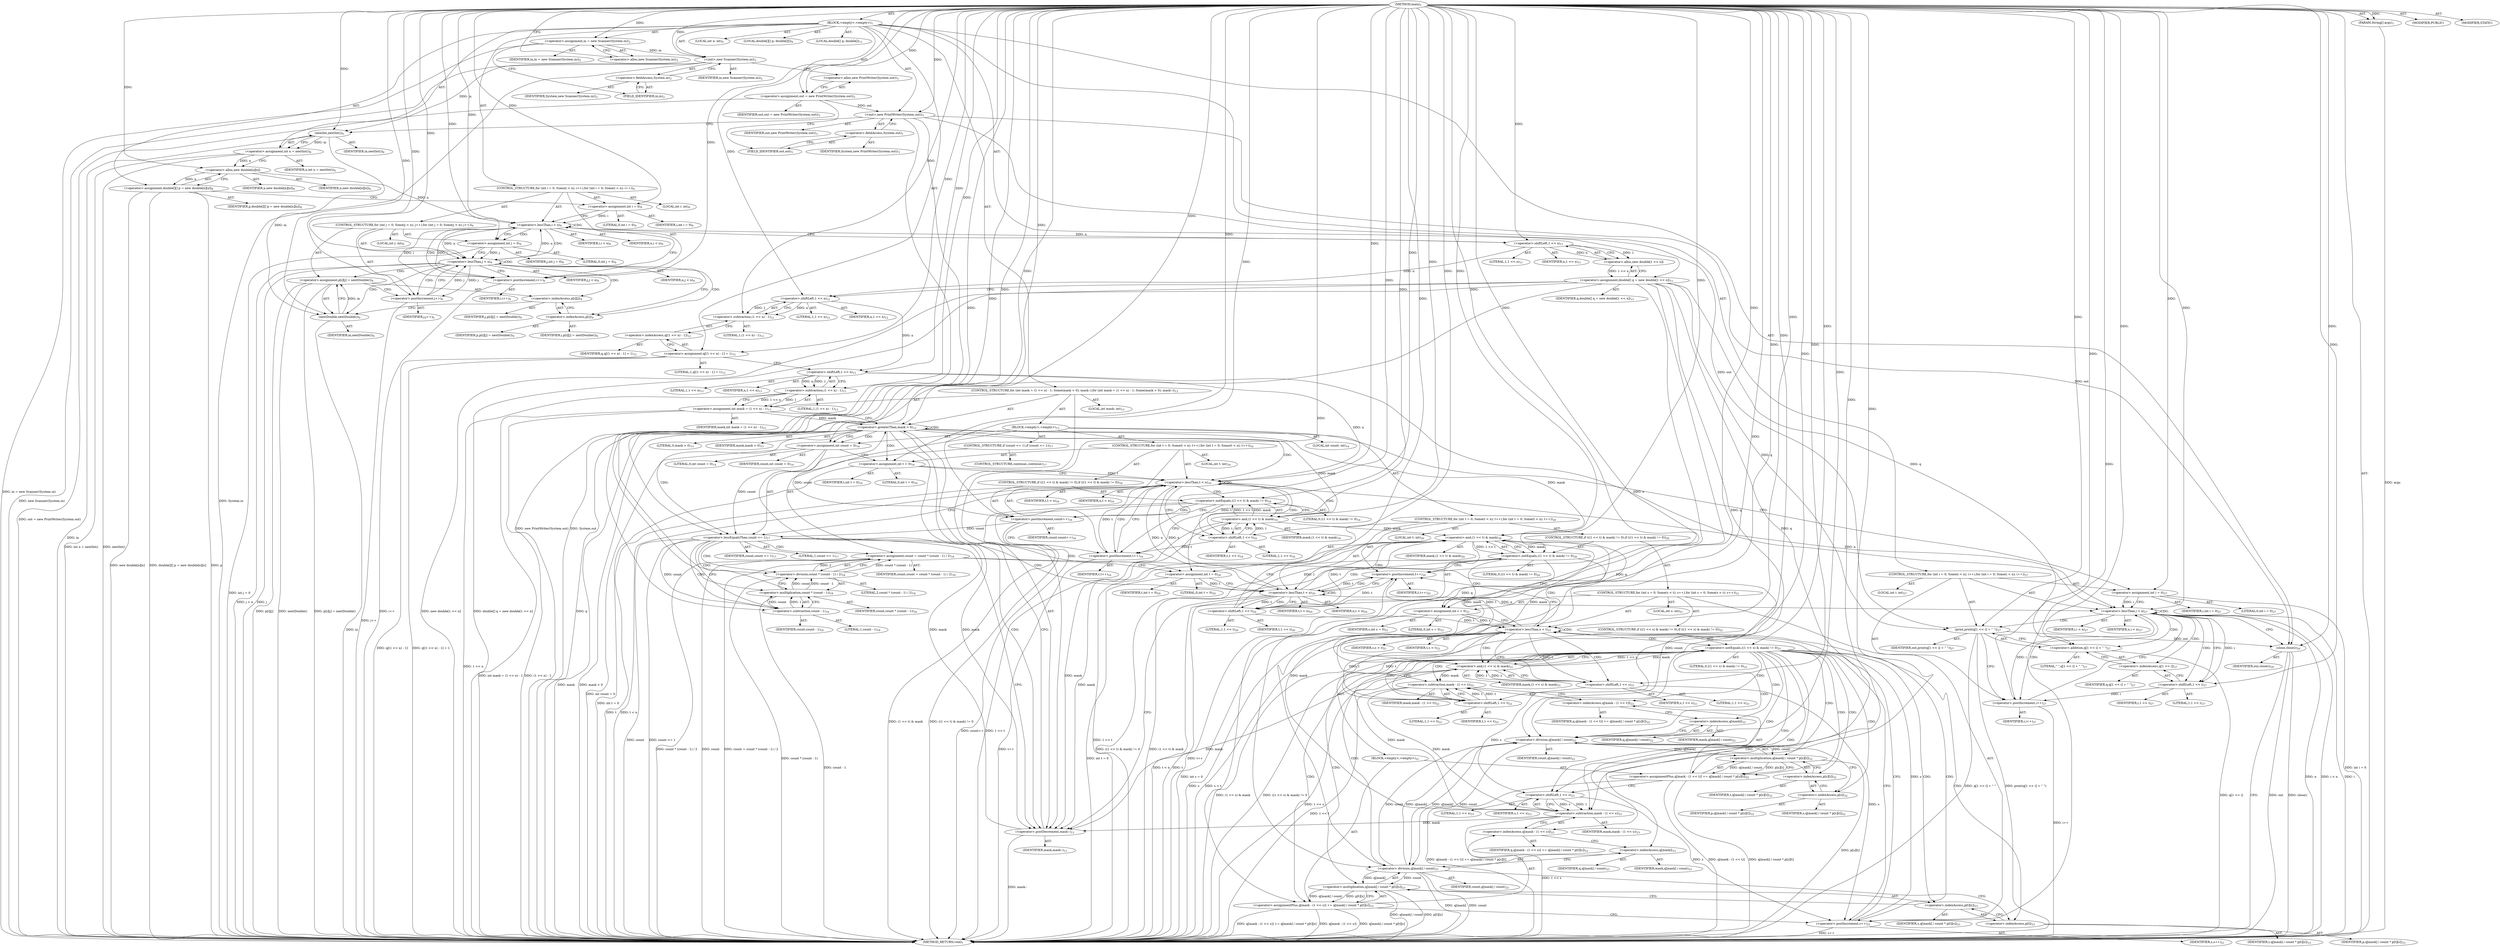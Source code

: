 digraph "main" {  
"17" [label = <(METHOD,main)<SUB>1</SUB>> ]
"18" [label = <(PARAM,String[] args)<SUB>1</SUB>> ]
"19" [label = <(BLOCK,&lt;empty&gt;,&lt;empty&gt;)<SUB>1</SUB>> ]
"20" [label = <(&lt;operator&gt;.assignment,in = new Scanner(System.in))<SUB>2</SUB>> ]
"21" [label = <(IDENTIFIER,in,in = new Scanner(System.in))<SUB>2</SUB>> ]
"22" [label = <(&lt;operator&gt;.alloc,new Scanner(System.in))<SUB>2</SUB>> ]
"23" [label = <(&lt;init&gt;,new Scanner(System.in))<SUB>2</SUB>> ]
"24" [label = <(IDENTIFIER,in,new Scanner(System.in))<SUB>2</SUB>> ]
"25" [label = <(&lt;operator&gt;.fieldAccess,System.in)<SUB>2</SUB>> ]
"26" [label = <(IDENTIFIER,System,new Scanner(System.in))<SUB>2</SUB>> ]
"27" [label = <(FIELD_IDENTIFIER,in,in)<SUB>2</SUB>> ]
"28" [label = <(&lt;operator&gt;.assignment,out = new PrintWriter(System.out))<SUB>3</SUB>> ]
"29" [label = <(IDENTIFIER,out,out = new PrintWriter(System.out))<SUB>3</SUB>> ]
"30" [label = <(&lt;operator&gt;.alloc,new PrintWriter(System.out))<SUB>3</SUB>> ]
"31" [label = <(&lt;init&gt;,new PrintWriter(System.out))<SUB>3</SUB>> ]
"32" [label = <(IDENTIFIER,out,new PrintWriter(System.out))<SUB>3</SUB>> ]
"33" [label = <(&lt;operator&gt;.fieldAccess,System.out)<SUB>3</SUB>> ]
"34" [label = <(IDENTIFIER,System,new PrintWriter(System.out))<SUB>3</SUB>> ]
"35" [label = <(FIELD_IDENTIFIER,out,out)<SUB>3</SUB>> ]
"36" [label = <(LOCAL,int n: int)<SUB>6</SUB>> ]
"37" [label = <(&lt;operator&gt;.assignment,int n = nextInt())<SUB>6</SUB>> ]
"38" [label = <(IDENTIFIER,n,int n = nextInt())<SUB>6</SUB>> ]
"39" [label = <(nextInt,nextInt())<SUB>6</SUB>> ]
"40" [label = <(IDENTIFIER,in,nextInt())<SUB>6</SUB>> ]
"41" [label = <(LOCAL,double[][] p: double[][])<SUB>8</SUB>> ]
"42" [label = <(&lt;operator&gt;.assignment,double[][] p = new double[n][n])<SUB>8</SUB>> ]
"43" [label = <(IDENTIFIER,p,double[][] p = new double[n][n])<SUB>8</SUB>> ]
"44" [label = <(&lt;operator&gt;.alloc,new double[n][n])> ]
"45" [label = <(IDENTIFIER,n,new double[n][n])<SUB>8</SUB>> ]
"46" [label = <(IDENTIFIER,n,new double[n][n])<SUB>8</SUB>> ]
"47" [label = <(CONTROL_STRUCTURE,for (int i = 0; Some(i &lt; n); i++),for (int i = 0; Some(i &lt; n); i++))<SUB>9</SUB>> ]
"48" [label = <(LOCAL,int i: int)<SUB>9</SUB>> ]
"49" [label = <(&lt;operator&gt;.assignment,int i = 0)<SUB>9</SUB>> ]
"50" [label = <(IDENTIFIER,i,int i = 0)<SUB>9</SUB>> ]
"51" [label = <(LITERAL,0,int i = 0)<SUB>9</SUB>> ]
"52" [label = <(&lt;operator&gt;.lessThan,i &lt; n)<SUB>9</SUB>> ]
"53" [label = <(IDENTIFIER,i,i &lt; n)<SUB>9</SUB>> ]
"54" [label = <(IDENTIFIER,n,i &lt; n)<SUB>9</SUB>> ]
"55" [label = <(&lt;operator&gt;.postIncrement,i++)<SUB>9</SUB>> ]
"56" [label = <(IDENTIFIER,i,i++)<SUB>9</SUB>> ]
"57" [label = <(CONTROL_STRUCTURE,for (int j = 0; Some(j &lt; n); j++),for (int j = 0; Some(j &lt; n); j++))<SUB>9</SUB>> ]
"58" [label = <(LOCAL,int j: int)<SUB>9</SUB>> ]
"59" [label = <(&lt;operator&gt;.assignment,int j = 0)<SUB>9</SUB>> ]
"60" [label = <(IDENTIFIER,j,int j = 0)<SUB>9</SUB>> ]
"61" [label = <(LITERAL,0,int j = 0)<SUB>9</SUB>> ]
"62" [label = <(&lt;operator&gt;.lessThan,j &lt; n)<SUB>9</SUB>> ]
"63" [label = <(IDENTIFIER,j,j &lt; n)<SUB>9</SUB>> ]
"64" [label = <(IDENTIFIER,n,j &lt; n)<SUB>9</SUB>> ]
"65" [label = <(&lt;operator&gt;.postIncrement,j++)<SUB>9</SUB>> ]
"66" [label = <(IDENTIFIER,j,j++)<SUB>9</SUB>> ]
"67" [label = <(&lt;operator&gt;.assignment,p[i][j] = nextDouble())<SUB>9</SUB>> ]
"68" [label = <(&lt;operator&gt;.indexAccess,p[i][j])<SUB>9</SUB>> ]
"69" [label = <(&lt;operator&gt;.indexAccess,p[i])<SUB>9</SUB>> ]
"70" [label = <(IDENTIFIER,p,p[i][j] = nextDouble())<SUB>9</SUB>> ]
"71" [label = <(IDENTIFIER,i,p[i][j] = nextDouble())<SUB>9</SUB>> ]
"72" [label = <(IDENTIFIER,j,p[i][j] = nextDouble())<SUB>9</SUB>> ]
"73" [label = <(nextDouble,nextDouble())<SUB>9</SUB>> ]
"74" [label = <(IDENTIFIER,in,nextDouble())<SUB>9</SUB>> ]
"75" [label = <(LOCAL,double[] q: double[])<SUB>11</SUB>> ]
"76" [label = <(&lt;operator&gt;.assignment,double[] q = new double[1 &lt;&lt; n])<SUB>11</SUB>> ]
"77" [label = <(IDENTIFIER,q,double[] q = new double[1 &lt;&lt; n])<SUB>11</SUB>> ]
"78" [label = <(&lt;operator&gt;.alloc,new double[1 &lt;&lt; n])> ]
"79" [label = <(&lt;operator&gt;.shiftLeft,1 &lt;&lt; n)<SUB>11</SUB>> ]
"80" [label = <(LITERAL,1,1 &lt;&lt; n)<SUB>11</SUB>> ]
"81" [label = <(IDENTIFIER,n,1 &lt;&lt; n)<SUB>11</SUB>> ]
"82" [label = <(&lt;operator&gt;.assignment,q[(1 &lt;&lt; n) - 1] = 1)<SUB>12</SUB>> ]
"83" [label = <(&lt;operator&gt;.indexAccess,q[(1 &lt;&lt; n) - 1])<SUB>12</SUB>> ]
"84" [label = <(IDENTIFIER,q,q[(1 &lt;&lt; n) - 1] = 1)<SUB>12</SUB>> ]
"85" [label = <(&lt;operator&gt;.subtraction,(1 &lt;&lt; n) - 1)<SUB>12</SUB>> ]
"86" [label = <(&lt;operator&gt;.shiftLeft,1 &lt;&lt; n)<SUB>12</SUB>> ]
"87" [label = <(LITERAL,1,1 &lt;&lt; n)<SUB>12</SUB>> ]
"88" [label = <(IDENTIFIER,n,1 &lt;&lt; n)<SUB>12</SUB>> ]
"89" [label = <(LITERAL,1,(1 &lt;&lt; n) - 1)<SUB>12</SUB>> ]
"90" [label = <(LITERAL,1,q[(1 &lt;&lt; n) - 1] = 1)<SUB>12</SUB>> ]
"91" [label = <(CONTROL_STRUCTURE,for (int mask = (1 &lt;&lt; n) - 1; Some(mask &gt; 0); mask--),for (int mask = (1 &lt;&lt; n) - 1; Some(mask &gt; 0); mask--))<SUB>13</SUB>> ]
"92" [label = <(LOCAL,int mask: int)<SUB>13</SUB>> ]
"93" [label = <(&lt;operator&gt;.assignment,int mask = (1 &lt;&lt; n) - 1)<SUB>13</SUB>> ]
"94" [label = <(IDENTIFIER,mask,int mask = (1 &lt;&lt; n) - 1)<SUB>13</SUB>> ]
"95" [label = <(&lt;operator&gt;.subtraction,(1 &lt;&lt; n) - 1)<SUB>13</SUB>> ]
"96" [label = <(&lt;operator&gt;.shiftLeft,1 &lt;&lt; n)<SUB>13</SUB>> ]
"97" [label = <(LITERAL,1,1 &lt;&lt; n)<SUB>13</SUB>> ]
"98" [label = <(IDENTIFIER,n,1 &lt;&lt; n)<SUB>13</SUB>> ]
"99" [label = <(LITERAL,1,(1 &lt;&lt; n) - 1)<SUB>13</SUB>> ]
"100" [label = <(&lt;operator&gt;.greaterThan,mask &gt; 0)<SUB>13</SUB>> ]
"101" [label = <(IDENTIFIER,mask,mask &gt; 0)<SUB>13</SUB>> ]
"102" [label = <(LITERAL,0,mask &gt; 0)<SUB>13</SUB>> ]
"103" [label = <(&lt;operator&gt;.postDecrement,mask--)<SUB>13</SUB>> ]
"104" [label = <(IDENTIFIER,mask,mask--)<SUB>13</SUB>> ]
"105" [label = <(BLOCK,&lt;empty&gt;,&lt;empty&gt;)<SUB>13</SUB>> ]
"106" [label = <(LOCAL,int count: int)<SUB>14</SUB>> ]
"107" [label = <(&lt;operator&gt;.assignment,int count = 0)<SUB>14</SUB>> ]
"108" [label = <(IDENTIFIER,count,int count = 0)<SUB>14</SUB>> ]
"109" [label = <(LITERAL,0,int count = 0)<SUB>14</SUB>> ]
"110" [label = <(CONTROL_STRUCTURE,for (int t = 0; Some(t &lt; n); t++),for (int t = 0; Some(t &lt; n); t++))<SUB>16</SUB>> ]
"111" [label = <(LOCAL,int t: int)<SUB>16</SUB>> ]
"112" [label = <(&lt;operator&gt;.assignment,int t = 0)<SUB>16</SUB>> ]
"113" [label = <(IDENTIFIER,t,int t = 0)<SUB>16</SUB>> ]
"114" [label = <(LITERAL,0,int t = 0)<SUB>16</SUB>> ]
"115" [label = <(&lt;operator&gt;.lessThan,t &lt; n)<SUB>16</SUB>> ]
"116" [label = <(IDENTIFIER,t,t &lt; n)<SUB>16</SUB>> ]
"117" [label = <(IDENTIFIER,n,t &lt; n)<SUB>16</SUB>> ]
"118" [label = <(&lt;operator&gt;.postIncrement,t++)<SUB>16</SUB>> ]
"119" [label = <(IDENTIFIER,t,t++)<SUB>16</SUB>> ]
"120" [label = <(CONTROL_STRUCTURE,if (((1 &lt;&lt; t) &amp; mask) != 0),if (((1 &lt;&lt; t) &amp; mask) != 0))<SUB>16</SUB>> ]
"121" [label = <(&lt;operator&gt;.notEquals,((1 &lt;&lt; t) &amp; mask) != 0)<SUB>16</SUB>> ]
"122" [label = <(&lt;operator&gt;.and,(1 &lt;&lt; t) &amp; mask)<SUB>16</SUB>> ]
"123" [label = <(&lt;operator&gt;.shiftLeft,1 &lt;&lt; t)<SUB>16</SUB>> ]
"124" [label = <(LITERAL,1,1 &lt;&lt; t)<SUB>16</SUB>> ]
"125" [label = <(IDENTIFIER,t,1 &lt;&lt; t)<SUB>16</SUB>> ]
"126" [label = <(IDENTIFIER,mask,(1 &lt;&lt; t) &amp; mask)<SUB>16</SUB>> ]
"127" [label = <(LITERAL,0,((1 &lt;&lt; t) &amp; mask) != 0)<SUB>16</SUB>> ]
"128" [label = <(&lt;operator&gt;.postIncrement,count++)<SUB>16</SUB>> ]
"129" [label = <(IDENTIFIER,count,count++)<SUB>16</SUB>> ]
"130" [label = <(CONTROL_STRUCTURE,if (count &lt;= 1),if (count &lt;= 1))<SUB>17</SUB>> ]
"131" [label = <(&lt;operator&gt;.lessEqualsThan,count &lt;= 1)<SUB>17</SUB>> ]
"132" [label = <(IDENTIFIER,count,count &lt;= 1)<SUB>17</SUB>> ]
"133" [label = <(LITERAL,1,count &lt;= 1)<SUB>17</SUB>> ]
"134" [label = <(CONTROL_STRUCTURE,continue;,continue;)<SUB>17</SUB>> ]
"135" [label = <(&lt;operator&gt;.assignment,count = count * (count - 1) / 2)<SUB>18</SUB>> ]
"136" [label = <(IDENTIFIER,count,count = count * (count - 1) / 2)<SUB>18</SUB>> ]
"137" [label = <(&lt;operator&gt;.division,count * (count - 1) / 2)<SUB>18</SUB>> ]
"138" [label = <(&lt;operator&gt;.multiplication,count * (count - 1))<SUB>18</SUB>> ]
"139" [label = <(IDENTIFIER,count,count * (count - 1))<SUB>18</SUB>> ]
"140" [label = <(&lt;operator&gt;.subtraction,count - 1)<SUB>18</SUB>> ]
"141" [label = <(IDENTIFIER,count,count - 1)<SUB>18</SUB>> ]
"142" [label = <(LITERAL,1,count - 1)<SUB>18</SUB>> ]
"143" [label = <(LITERAL,2,count * (count - 1) / 2)<SUB>18</SUB>> ]
"144" [label = <(CONTROL_STRUCTURE,for (int t = 0; Some(t &lt; n); t++),for (int t = 0; Some(t &lt; n); t++))<SUB>20</SUB>> ]
"145" [label = <(LOCAL,int t: int)<SUB>20</SUB>> ]
"146" [label = <(&lt;operator&gt;.assignment,int t = 0)<SUB>20</SUB>> ]
"147" [label = <(IDENTIFIER,t,int t = 0)<SUB>20</SUB>> ]
"148" [label = <(LITERAL,0,int t = 0)<SUB>20</SUB>> ]
"149" [label = <(&lt;operator&gt;.lessThan,t &lt; n)<SUB>20</SUB>> ]
"150" [label = <(IDENTIFIER,t,t &lt; n)<SUB>20</SUB>> ]
"151" [label = <(IDENTIFIER,n,t &lt; n)<SUB>20</SUB>> ]
"152" [label = <(&lt;operator&gt;.postIncrement,t++)<SUB>20</SUB>> ]
"153" [label = <(IDENTIFIER,t,t++)<SUB>20</SUB>> ]
"154" [label = <(CONTROL_STRUCTURE,if (((1 &lt;&lt; t) &amp; mask) != 0),if (((1 &lt;&lt; t) &amp; mask) != 0))<SUB>20</SUB>> ]
"155" [label = <(&lt;operator&gt;.notEquals,((1 &lt;&lt; t) &amp; mask) != 0)<SUB>20</SUB>> ]
"156" [label = <(&lt;operator&gt;.and,(1 &lt;&lt; t) &amp; mask)<SUB>20</SUB>> ]
"157" [label = <(&lt;operator&gt;.shiftLeft,1 &lt;&lt; t)<SUB>20</SUB>> ]
"158" [label = <(LITERAL,1,1 &lt;&lt; t)<SUB>20</SUB>> ]
"159" [label = <(IDENTIFIER,t,1 &lt;&lt; t)<SUB>20</SUB>> ]
"160" [label = <(IDENTIFIER,mask,(1 &lt;&lt; t) &amp; mask)<SUB>20</SUB>> ]
"161" [label = <(LITERAL,0,((1 &lt;&lt; t) &amp; mask) != 0)<SUB>20</SUB>> ]
"162" [label = <(CONTROL_STRUCTURE,for (int s = 0; Some(s &lt; t); s++),for (int s = 0; Some(s &lt; t); s++))<SUB>21</SUB>> ]
"163" [label = <(LOCAL,int s: int)<SUB>21</SUB>> ]
"164" [label = <(&lt;operator&gt;.assignment,int s = 0)<SUB>21</SUB>> ]
"165" [label = <(IDENTIFIER,s,int s = 0)<SUB>21</SUB>> ]
"166" [label = <(LITERAL,0,int s = 0)<SUB>21</SUB>> ]
"167" [label = <(&lt;operator&gt;.lessThan,s &lt; t)<SUB>21</SUB>> ]
"168" [label = <(IDENTIFIER,s,s &lt; t)<SUB>21</SUB>> ]
"169" [label = <(IDENTIFIER,t,s &lt; t)<SUB>21</SUB>> ]
"170" [label = <(&lt;operator&gt;.postIncrement,s++)<SUB>21</SUB>> ]
"171" [label = <(IDENTIFIER,s,s++)<SUB>21</SUB>> ]
"172" [label = <(CONTROL_STRUCTURE,if (((1 &lt;&lt; s) &amp; mask) != 0),if (((1 &lt;&lt; s) &amp; mask) != 0))<SUB>21</SUB>> ]
"173" [label = <(&lt;operator&gt;.notEquals,((1 &lt;&lt; s) &amp; mask) != 0)<SUB>21</SUB>> ]
"174" [label = <(&lt;operator&gt;.and,(1 &lt;&lt; s) &amp; mask)<SUB>21</SUB>> ]
"175" [label = <(&lt;operator&gt;.shiftLeft,1 &lt;&lt; s)<SUB>21</SUB>> ]
"176" [label = <(LITERAL,1,1 &lt;&lt; s)<SUB>21</SUB>> ]
"177" [label = <(IDENTIFIER,s,1 &lt;&lt; s)<SUB>21</SUB>> ]
"178" [label = <(IDENTIFIER,mask,(1 &lt;&lt; s) &amp; mask)<SUB>21</SUB>> ]
"179" [label = <(LITERAL,0,((1 &lt;&lt; s) &amp; mask) != 0)<SUB>21</SUB>> ]
"180" [label = <(BLOCK,&lt;empty&gt;,&lt;empty&gt;)<SUB>21</SUB>> ]
"181" [label = <(&lt;operator&gt;.assignmentPlus,q[mask - (1 &lt;&lt; t)] += q[mask] / count * p[s][t])<SUB>22</SUB>> ]
"182" [label = <(&lt;operator&gt;.indexAccess,q[mask - (1 &lt;&lt; t)])<SUB>22</SUB>> ]
"183" [label = <(IDENTIFIER,q,q[mask - (1 &lt;&lt; t)] += q[mask] / count * p[s][t])<SUB>22</SUB>> ]
"184" [label = <(&lt;operator&gt;.subtraction,mask - (1 &lt;&lt; t))<SUB>22</SUB>> ]
"185" [label = <(IDENTIFIER,mask,mask - (1 &lt;&lt; t))<SUB>22</SUB>> ]
"186" [label = <(&lt;operator&gt;.shiftLeft,1 &lt;&lt; t)<SUB>22</SUB>> ]
"187" [label = <(LITERAL,1,1 &lt;&lt; t)<SUB>22</SUB>> ]
"188" [label = <(IDENTIFIER,t,1 &lt;&lt; t)<SUB>22</SUB>> ]
"189" [label = <(&lt;operator&gt;.multiplication,q[mask] / count * p[s][t])<SUB>22</SUB>> ]
"190" [label = <(&lt;operator&gt;.division,q[mask] / count)<SUB>22</SUB>> ]
"191" [label = <(&lt;operator&gt;.indexAccess,q[mask])<SUB>22</SUB>> ]
"192" [label = <(IDENTIFIER,q,q[mask] / count)<SUB>22</SUB>> ]
"193" [label = <(IDENTIFIER,mask,q[mask] / count)<SUB>22</SUB>> ]
"194" [label = <(IDENTIFIER,count,q[mask] / count)<SUB>22</SUB>> ]
"195" [label = <(&lt;operator&gt;.indexAccess,p[s][t])<SUB>22</SUB>> ]
"196" [label = <(&lt;operator&gt;.indexAccess,p[s])<SUB>22</SUB>> ]
"197" [label = <(IDENTIFIER,p,q[mask] / count * p[s][t])<SUB>22</SUB>> ]
"198" [label = <(IDENTIFIER,s,q[mask] / count * p[s][t])<SUB>22</SUB>> ]
"199" [label = <(IDENTIFIER,t,q[mask] / count * p[s][t])<SUB>22</SUB>> ]
"200" [label = <(&lt;operator&gt;.assignmentPlus,q[mask - (1 &lt;&lt; s)] += q[mask] / count * p[t][s])<SUB>23</SUB>> ]
"201" [label = <(&lt;operator&gt;.indexAccess,q[mask - (1 &lt;&lt; s)])<SUB>23</SUB>> ]
"202" [label = <(IDENTIFIER,q,q[mask - (1 &lt;&lt; s)] += q[mask] / count * p[t][s])<SUB>23</SUB>> ]
"203" [label = <(&lt;operator&gt;.subtraction,mask - (1 &lt;&lt; s))<SUB>23</SUB>> ]
"204" [label = <(IDENTIFIER,mask,mask - (1 &lt;&lt; s))<SUB>23</SUB>> ]
"205" [label = <(&lt;operator&gt;.shiftLeft,1 &lt;&lt; s)<SUB>23</SUB>> ]
"206" [label = <(LITERAL,1,1 &lt;&lt; s)<SUB>23</SUB>> ]
"207" [label = <(IDENTIFIER,s,1 &lt;&lt; s)<SUB>23</SUB>> ]
"208" [label = <(&lt;operator&gt;.multiplication,q[mask] / count * p[t][s])<SUB>23</SUB>> ]
"209" [label = <(&lt;operator&gt;.division,q[mask] / count)<SUB>23</SUB>> ]
"210" [label = <(&lt;operator&gt;.indexAccess,q[mask])<SUB>23</SUB>> ]
"211" [label = <(IDENTIFIER,q,q[mask] / count)<SUB>23</SUB>> ]
"212" [label = <(IDENTIFIER,mask,q[mask] / count)<SUB>23</SUB>> ]
"213" [label = <(IDENTIFIER,count,q[mask] / count)<SUB>23</SUB>> ]
"214" [label = <(&lt;operator&gt;.indexAccess,p[t][s])<SUB>23</SUB>> ]
"215" [label = <(&lt;operator&gt;.indexAccess,p[t])<SUB>23</SUB>> ]
"216" [label = <(IDENTIFIER,p,q[mask] / count * p[t][s])<SUB>23</SUB>> ]
"217" [label = <(IDENTIFIER,t,q[mask] / count * p[t][s])<SUB>23</SUB>> ]
"218" [label = <(IDENTIFIER,s,q[mask] / count * p[t][s])<SUB>23</SUB>> ]
"219" [label = <(CONTROL_STRUCTURE,for (int i = 0; Some(i &lt; n); i++),for (int i = 0; Some(i &lt; n); i++))<SUB>27</SUB>> ]
"220" [label = <(LOCAL,int i: int)<SUB>27</SUB>> ]
"221" [label = <(&lt;operator&gt;.assignment,int i = 0)<SUB>27</SUB>> ]
"222" [label = <(IDENTIFIER,i,int i = 0)<SUB>27</SUB>> ]
"223" [label = <(LITERAL,0,int i = 0)<SUB>27</SUB>> ]
"224" [label = <(&lt;operator&gt;.lessThan,i &lt; n)<SUB>27</SUB>> ]
"225" [label = <(IDENTIFIER,i,i &lt; n)<SUB>27</SUB>> ]
"226" [label = <(IDENTIFIER,n,i &lt; n)<SUB>27</SUB>> ]
"227" [label = <(&lt;operator&gt;.postIncrement,i++)<SUB>27</SUB>> ]
"228" [label = <(IDENTIFIER,i,i++)<SUB>27</SUB>> ]
"229" [label = <(print,print(q[1 &lt;&lt; i] + &quot; &quot;))<SUB>27</SUB>> ]
"230" [label = <(IDENTIFIER,out,print(q[1 &lt;&lt; i] + &quot; &quot;))<SUB>27</SUB>> ]
"231" [label = <(&lt;operator&gt;.addition,q[1 &lt;&lt; i] + &quot; &quot;)<SUB>27</SUB>> ]
"232" [label = <(&lt;operator&gt;.indexAccess,q[1 &lt;&lt; i])<SUB>27</SUB>> ]
"233" [label = <(IDENTIFIER,q,q[1 &lt;&lt; i] + &quot; &quot;)<SUB>27</SUB>> ]
"234" [label = <(&lt;operator&gt;.shiftLeft,1 &lt;&lt; i)<SUB>27</SUB>> ]
"235" [label = <(LITERAL,1,1 &lt;&lt; i)<SUB>27</SUB>> ]
"236" [label = <(IDENTIFIER,i,1 &lt;&lt; i)<SUB>27</SUB>> ]
"237" [label = <(LITERAL,&quot; &quot;,q[1 &lt;&lt; i] + &quot; &quot;)<SUB>27</SUB>> ]
"238" [label = <(close,close())<SUB>29</SUB>> ]
"239" [label = <(IDENTIFIER,out,close())<SUB>29</SUB>> ]
"240" [label = <(MODIFIER,PUBLIC)> ]
"241" [label = <(MODIFIER,STATIC)> ]
"242" [label = <(METHOD_RETURN,void)<SUB>1</SUB>> ]
  "17" -> "18"  [ label = "AST: "] 
  "17" -> "19"  [ label = "AST: "] 
  "17" -> "240"  [ label = "AST: "] 
  "17" -> "241"  [ label = "AST: "] 
  "17" -> "242"  [ label = "AST: "] 
  "19" -> "20"  [ label = "AST: "] 
  "19" -> "23"  [ label = "AST: "] 
  "19" -> "28"  [ label = "AST: "] 
  "19" -> "31"  [ label = "AST: "] 
  "19" -> "36"  [ label = "AST: "] 
  "19" -> "37"  [ label = "AST: "] 
  "19" -> "41"  [ label = "AST: "] 
  "19" -> "42"  [ label = "AST: "] 
  "19" -> "47"  [ label = "AST: "] 
  "19" -> "75"  [ label = "AST: "] 
  "19" -> "76"  [ label = "AST: "] 
  "19" -> "82"  [ label = "AST: "] 
  "19" -> "91"  [ label = "AST: "] 
  "19" -> "219"  [ label = "AST: "] 
  "19" -> "238"  [ label = "AST: "] 
  "20" -> "21"  [ label = "AST: "] 
  "20" -> "22"  [ label = "AST: "] 
  "23" -> "24"  [ label = "AST: "] 
  "23" -> "25"  [ label = "AST: "] 
  "25" -> "26"  [ label = "AST: "] 
  "25" -> "27"  [ label = "AST: "] 
  "28" -> "29"  [ label = "AST: "] 
  "28" -> "30"  [ label = "AST: "] 
  "31" -> "32"  [ label = "AST: "] 
  "31" -> "33"  [ label = "AST: "] 
  "33" -> "34"  [ label = "AST: "] 
  "33" -> "35"  [ label = "AST: "] 
  "37" -> "38"  [ label = "AST: "] 
  "37" -> "39"  [ label = "AST: "] 
  "39" -> "40"  [ label = "AST: "] 
  "42" -> "43"  [ label = "AST: "] 
  "42" -> "44"  [ label = "AST: "] 
  "44" -> "45"  [ label = "AST: "] 
  "44" -> "46"  [ label = "AST: "] 
  "47" -> "48"  [ label = "AST: "] 
  "47" -> "49"  [ label = "AST: "] 
  "47" -> "52"  [ label = "AST: "] 
  "47" -> "55"  [ label = "AST: "] 
  "47" -> "57"  [ label = "AST: "] 
  "49" -> "50"  [ label = "AST: "] 
  "49" -> "51"  [ label = "AST: "] 
  "52" -> "53"  [ label = "AST: "] 
  "52" -> "54"  [ label = "AST: "] 
  "55" -> "56"  [ label = "AST: "] 
  "57" -> "58"  [ label = "AST: "] 
  "57" -> "59"  [ label = "AST: "] 
  "57" -> "62"  [ label = "AST: "] 
  "57" -> "65"  [ label = "AST: "] 
  "57" -> "67"  [ label = "AST: "] 
  "59" -> "60"  [ label = "AST: "] 
  "59" -> "61"  [ label = "AST: "] 
  "62" -> "63"  [ label = "AST: "] 
  "62" -> "64"  [ label = "AST: "] 
  "65" -> "66"  [ label = "AST: "] 
  "67" -> "68"  [ label = "AST: "] 
  "67" -> "73"  [ label = "AST: "] 
  "68" -> "69"  [ label = "AST: "] 
  "68" -> "72"  [ label = "AST: "] 
  "69" -> "70"  [ label = "AST: "] 
  "69" -> "71"  [ label = "AST: "] 
  "73" -> "74"  [ label = "AST: "] 
  "76" -> "77"  [ label = "AST: "] 
  "76" -> "78"  [ label = "AST: "] 
  "78" -> "79"  [ label = "AST: "] 
  "79" -> "80"  [ label = "AST: "] 
  "79" -> "81"  [ label = "AST: "] 
  "82" -> "83"  [ label = "AST: "] 
  "82" -> "90"  [ label = "AST: "] 
  "83" -> "84"  [ label = "AST: "] 
  "83" -> "85"  [ label = "AST: "] 
  "85" -> "86"  [ label = "AST: "] 
  "85" -> "89"  [ label = "AST: "] 
  "86" -> "87"  [ label = "AST: "] 
  "86" -> "88"  [ label = "AST: "] 
  "91" -> "92"  [ label = "AST: "] 
  "91" -> "93"  [ label = "AST: "] 
  "91" -> "100"  [ label = "AST: "] 
  "91" -> "103"  [ label = "AST: "] 
  "91" -> "105"  [ label = "AST: "] 
  "93" -> "94"  [ label = "AST: "] 
  "93" -> "95"  [ label = "AST: "] 
  "95" -> "96"  [ label = "AST: "] 
  "95" -> "99"  [ label = "AST: "] 
  "96" -> "97"  [ label = "AST: "] 
  "96" -> "98"  [ label = "AST: "] 
  "100" -> "101"  [ label = "AST: "] 
  "100" -> "102"  [ label = "AST: "] 
  "103" -> "104"  [ label = "AST: "] 
  "105" -> "106"  [ label = "AST: "] 
  "105" -> "107"  [ label = "AST: "] 
  "105" -> "110"  [ label = "AST: "] 
  "105" -> "130"  [ label = "AST: "] 
  "105" -> "135"  [ label = "AST: "] 
  "105" -> "144"  [ label = "AST: "] 
  "107" -> "108"  [ label = "AST: "] 
  "107" -> "109"  [ label = "AST: "] 
  "110" -> "111"  [ label = "AST: "] 
  "110" -> "112"  [ label = "AST: "] 
  "110" -> "115"  [ label = "AST: "] 
  "110" -> "118"  [ label = "AST: "] 
  "110" -> "120"  [ label = "AST: "] 
  "112" -> "113"  [ label = "AST: "] 
  "112" -> "114"  [ label = "AST: "] 
  "115" -> "116"  [ label = "AST: "] 
  "115" -> "117"  [ label = "AST: "] 
  "118" -> "119"  [ label = "AST: "] 
  "120" -> "121"  [ label = "AST: "] 
  "120" -> "128"  [ label = "AST: "] 
  "121" -> "122"  [ label = "AST: "] 
  "121" -> "127"  [ label = "AST: "] 
  "122" -> "123"  [ label = "AST: "] 
  "122" -> "126"  [ label = "AST: "] 
  "123" -> "124"  [ label = "AST: "] 
  "123" -> "125"  [ label = "AST: "] 
  "128" -> "129"  [ label = "AST: "] 
  "130" -> "131"  [ label = "AST: "] 
  "130" -> "134"  [ label = "AST: "] 
  "131" -> "132"  [ label = "AST: "] 
  "131" -> "133"  [ label = "AST: "] 
  "135" -> "136"  [ label = "AST: "] 
  "135" -> "137"  [ label = "AST: "] 
  "137" -> "138"  [ label = "AST: "] 
  "137" -> "143"  [ label = "AST: "] 
  "138" -> "139"  [ label = "AST: "] 
  "138" -> "140"  [ label = "AST: "] 
  "140" -> "141"  [ label = "AST: "] 
  "140" -> "142"  [ label = "AST: "] 
  "144" -> "145"  [ label = "AST: "] 
  "144" -> "146"  [ label = "AST: "] 
  "144" -> "149"  [ label = "AST: "] 
  "144" -> "152"  [ label = "AST: "] 
  "144" -> "154"  [ label = "AST: "] 
  "146" -> "147"  [ label = "AST: "] 
  "146" -> "148"  [ label = "AST: "] 
  "149" -> "150"  [ label = "AST: "] 
  "149" -> "151"  [ label = "AST: "] 
  "152" -> "153"  [ label = "AST: "] 
  "154" -> "155"  [ label = "AST: "] 
  "154" -> "162"  [ label = "AST: "] 
  "155" -> "156"  [ label = "AST: "] 
  "155" -> "161"  [ label = "AST: "] 
  "156" -> "157"  [ label = "AST: "] 
  "156" -> "160"  [ label = "AST: "] 
  "157" -> "158"  [ label = "AST: "] 
  "157" -> "159"  [ label = "AST: "] 
  "162" -> "163"  [ label = "AST: "] 
  "162" -> "164"  [ label = "AST: "] 
  "162" -> "167"  [ label = "AST: "] 
  "162" -> "170"  [ label = "AST: "] 
  "162" -> "172"  [ label = "AST: "] 
  "164" -> "165"  [ label = "AST: "] 
  "164" -> "166"  [ label = "AST: "] 
  "167" -> "168"  [ label = "AST: "] 
  "167" -> "169"  [ label = "AST: "] 
  "170" -> "171"  [ label = "AST: "] 
  "172" -> "173"  [ label = "AST: "] 
  "172" -> "180"  [ label = "AST: "] 
  "173" -> "174"  [ label = "AST: "] 
  "173" -> "179"  [ label = "AST: "] 
  "174" -> "175"  [ label = "AST: "] 
  "174" -> "178"  [ label = "AST: "] 
  "175" -> "176"  [ label = "AST: "] 
  "175" -> "177"  [ label = "AST: "] 
  "180" -> "181"  [ label = "AST: "] 
  "180" -> "200"  [ label = "AST: "] 
  "181" -> "182"  [ label = "AST: "] 
  "181" -> "189"  [ label = "AST: "] 
  "182" -> "183"  [ label = "AST: "] 
  "182" -> "184"  [ label = "AST: "] 
  "184" -> "185"  [ label = "AST: "] 
  "184" -> "186"  [ label = "AST: "] 
  "186" -> "187"  [ label = "AST: "] 
  "186" -> "188"  [ label = "AST: "] 
  "189" -> "190"  [ label = "AST: "] 
  "189" -> "195"  [ label = "AST: "] 
  "190" -> "191"  [ label = "AST: "] 
  "190" -> "194"  [ label = "AST: "] 
  "191" -> "192"  [ label = "AST: "] 
  "191" -> "193"  [ label = "AST: "] 
  "195" -> "196"  [ label = "AST: "] 
  "195" -> "199"  [ label = "AST: "] 
  "196" -> "197"  [ label = "AST: "] 
  "196" -> "198"  [ label = "AST: "] 
  "200" -> "201"  [ label = "AST: "] 
  "200" -> "208"  [ label = "AST: "] 
  "201" -> "202"  [ label = "AST: "] 
  "201" -> "203"  [ label = "AST: "] 
  "203" -> "204"  [ label = "AST: "] 
  "203" -> "205"  [ label = "AST: "] 
  "205" -> "206"  [ label = "AST: "] 
  "205" -> "207"  [ label = "AST: "] 
  "208" -> "209"  [ label = "AST: "] 
  "208" -> "214"  [ label = "AST: "] 
  "209" -> "210"  [ label = "AST: "] 
  "209" -> "213"  [ label = "AST: "] 
  "210" -> "211"  [ label = "AST: "] 
  "210" -> "212"  [ label = "AST: "] 
  "214" -> "215"  [ label = "AST: "] 
  "214" -> "218"  [ label = "AST: "] 
  "215" -> "216"  [ label = "AST: "] 
  "215" -> "217"  [ label = "AST: "] 
  "219" -> "220"  [ label = "AST: "] 
  "219" -> "221"  [ label = "AST: "] 
  "219" -> "224"  [ label = "AST: "] 
  "219" -> "227"  [ label = "AST: "] 
  "219" -> "229"  [ label = "AST: "] 
  "221" -> "222"  [ label = "AST: "] 
  "221" -> "223"  [ label = "AST: "] 
  "224" -> "225"  [ label = "AST: "] 
  "224" -> "226"  [ label = "AST: "] 
  "227" -> "228"  [ label = "AST: "] 
  "229" -> "230"  [ label = "AST: "] 
  "229" -> "231"  [ label = "AST: "] 
  "231" -> "232"  [ label = "AST: "] 
  "231" -> "237"  [ label = "AST: "] 
  "232" -> "233"  [ label = "AST: "] 
  "232" -> "234"  [ label = "AST: "] 
  "234" -> "235"  [ label = "AST: "] 
  "234" -> "236"  [ label = "AST: "] 
  "238" -> "239"  [ label = "AST: "] 
  "20" -> "27"  [ label = "CFG: "] 
  "23" -> "30"  [ label = "CFG: "] 
  "28" -> "35"  [ label = "CFG: "] 
  "31" -> "39"  [ label = "CFG: "] 
  "37" -> "44"  [ label = "CFG: "] 
  "42" -> "49"  [ label = "CFG: "] 
  "76" -> "86"  [ label = "CFG: "] 
  "82" -> "96"  [ label = "CFG: "] 
  "238" -> "242"  [ label = "CFG: "] 
  "22" -> "20"  [ label = "CFG: "] 
  "25" -> "23"  [ label = "CFG: "] 
  "30" -> "28"  [ label = "CFG: "] 
  "33" -> "31"  [ label = "CFG: "] 
  "39" -> "37"  [ label = "CFG: "] 
  "44" -> "42"  [ label = "CFG: "] 
  "49" -> "52"  [ label = "CFG: "] 
  "52" -> "59"  [ label = "CFG: "] 
  "52" -> "79"  [ label = "CFG: "] 
  "55" -> "52"  [ label = "CFG: "] 
  "78" -> "76"  [ label = "CFG: "] 
  "83" -> "82"  [ label = "CFG: "] 
  "93" -> "100"  [ label = "CFG: "] 
  "100" -> "107"  [ label = "CFG: "] 
  "100" -> "221"  [ label = "CFG: "] 
  "103" -> "100"  [ label = "CFG: "] 
  "221" -> "224"  [ label = "CFG: "] 
  "224" -> "234"  [ label = "CFG: "] 
  "224" -> "238"  [ label = "CFG: "] 
  "227" -> "224"  [ label = "CFG: "] 
  "229" -> "227"  [ label = "CFG: "] 
  "27" -> "25"  [ label = "CFG: "] 
  "35" -> "33"  [ label = "CFG: "] 
  "59" -> "62"  [ label = "CFG: "] 
  "62" -> "69"  [ label = "CFG: "] 
  "62" -> "55"  [ label = "CFG: "] 
  "65" -> "62"  [ label = "CFG: "] 
  "67" -> "65"  [ label = "CFG: "] 
  "79" -> "78"  [ label = "CFG: "] 
  "85" -> "83"  [ label = "CFG: "] 
  "95" -> "93"  [ label = "CFG: "] 
  "107" -> "112"  [ label = "CFG: "] 
  "135" -> "146"  [ label = "CFG: "] 
  "231" -> "229"  [ label = "CFG: "] 
  "68" -> "73"  [ label = "CFG: "] 
  "73" -> "67"  [ label = "CFG: "] 
  "86" -> "85"  [ label = "CFG: "] 
  "96" -> "95"  [ label = "CFG: "] 
  "112" -> "115"  [ label = "CFG: "] 
  "115" -> "123"  [ label = "CFG: "] 
  "115" -> "131"  [ label = "CFG: "] 
  "118" -> "115"  [ label = "CFG: "] 
  "131" -> "103"  [ label = "CFG: "] 
  "131" -> "140"  [ label = "CFG: "] 
  "137" -> "135"  [ label = "CFG: "] 
  "146" -> "149"  [ label = "CFG: "] 
  "149" -> "157"  [ label = "CFG: "] 
  "149" -> "103"  [ label = "CFG: "] 
  "152" -> "149"  [ label = "CFG: "] 
  "232" -> "231"  [ label = "CFG: "] 
  "69" -> "68"  [ label = "CFG: "] 
  "121" -> "128"  [ label = "CFG: "] 
  "121" -> "118"  [ label = "CFG: "] 
  "128" -> "118"  [ label = "CFG: "] 
  "138" -> "137"  [ label = "CFG: "] 
  "155" -> "164"  [ label = "CFG: "] 
  "155" -> "152"  [ label = "CFG: "] 
  "234" -> "232"  [ label = "CFG: "] 
  "122" -> "121"  [ label = "CFG: "] 
  "140" -> "138"  [ label = "CFG: "] 
  "156" -> "155"  [ label = "CFG: "] 
  "164" -> "167"  [ label = "CFG: "] 
  "167" -> "175"  [ label = "CFG: "] 
  "167" -> "152"  [ label = "CFG: "] 
  "170" -> "167"  [ label = "CFG: "] 
  "123" -> "122"  [ label = "CFG: "] 
  "157" -> "156"  [ label = "CFG: "] 
  "173" -> "186"  [ label = "CFG: "] 
  "173" -> "170"  [ label = "CFG: "] 
  "174" -> "173"  [ label = "CFG: "] 
  "181" -> "205"  [ label = "CFG: "] 
  "200" -> "170"  [ label = "CFG: "] 
  "175" -> "174"  [ label = "CFG: "] 
  "182" -> "191"  [ label = "CFG: "] 
  "189" -> "181"  [ label = "CFG: "] 
  "201" -> "210"  [ label = "CFG: "] 
  "208" -> "200"  [ label = "CFG: "] 
  "184" -> "182"  [ label = "CFG: "] 
  "190" -> "196"  [ label = "CFG: "] 
  "195" -> "189"  [ label = "CFG: "] 
  "203" -> "201"  [ label = "CFG: "] 
  "209" -> "215"  [ label = "CFG: "] 
  "214" -> "208"  [ label = "CFG: "] 
  "186" -> "184"  [ label = "CFG: "] 
  "191" -> "190"  [ label = "CFG: "] 
  "196" -> "195"  [ label = "CFG: "] 
  "205" -> "203"  [ label = "CFG: "] 
  "210" -> "209"  [ label = "CFG: "] 
  "215" -> "214"  [ label = "CFG: "] 
  "17" -> "22"  [ label = "CFG: "] 
  "18" -> "242"  [ label = "DDG: args"] 
  "20" -> "242"  [ label = "DDG: in = new Scanner(System.in)"] 
  "23" -> "242"  [ label = "DDG: System.in"] 
  "23" -> "242"  [ label = "DDG: new Scanner(System.in)"] 
  "28" -> "242"  [ label = "DDG: out = new PrintWriter(System.out)"] 
  "31" -> "242"  [ label = "DDG: System.out"] 
  "31" -> "242"  [ label = "DDG: new PrintWriter(System.out)"] 
  "39" -> "242"  [ label = "DDG: in"] 
  "37" -> "242"  [ label = "DDG: nextInt()"] 
  "37" -> "242"  [ label = "DDG: int n = nextInt()"] 
  "42" -> "242"  [ label = "DDG: p"] 
  "42" -> "242"  [ label = "DDG: new double[n][n]"] 
  "42" -> "242"  [ label = "DDG: double[][] p = new double[n][n]"] 
  "76" -> "242"  [ label = "DDG: q"] 
  "76" -> "242"  [ label = "DDG: new double[1 &lt;&lt; n]"] 
  "76" -> "242"  [ label = "DDG: double[] q = new double[1 &lt;&lt; n]"] 
  "82" -> "242"  [ label = "DDG: q[(1 &lt;&lt; n) - 1]"] 
  "82" -> "242"  [ label = "DDG: q[(1 &lt;&lt; n) - 1] = 1"] 
  "95" -> "242"  [ label = "DDG: 1 &lt;&lt; n"] 
  "93" -> "242"  [ label = "DDG: (1 &lt;&lt; n) - 1"] 
  "93" -> "242"  [ label = "DDG: int mask = (1 &lt;&lt; n) - 1"] 
  "100" -> "242"  [ label = "DDG: mask"] 
  "100" -> "242"  [ label = "DDG: mask &gt; 0"] 
  "221" -> "242"  [ label = "DDG: int i = 0"] 
  "224" -> "242"  [ label = "DDG: i"] 
  "224" -> "242"  [ label = "DDG: n"] 
  "224" -> "242"  [ label = "DDG: i &lt; n"] 
  "238" -> "242"  [ label = "DDG: out"] 
  "238" -> "242"  [ label = "DDG: close()"] 
  "231" -> "242"  [ label = "DDG: q[1 &lt;&lt; i]"] 
  "229" -> "242"  [ label = "DDG: q[1 &lt;&lt; i] + &quot; &quot;"] 
  "229" -> "242"  [ label = "DDG: print(q[1 &lt;&lt; i] + &quot; &quot;)"] 
  "227" -> "242"  [ label = "DDG: i++"] 
  "107" -> "242"  [ label = "DDG: int count = 0"] 
  "112" -> "242"  [ label = "DDG: int t = 0"] 
  "115" -> "242"  [ label = "DDG: t"] 
  "115" -> "242"  [ label = "DDG: t &lt; n"] 
  "131" -> "242"  [ label = "DDG: count"] 
  "131" -> "242"  [ label = "DDG: count &lt;= 1"] 
  "135" -> "242"  [ label = "DDG: count"] 
  "138" -> "242"  [ label = "DDG: count - 1"] 
  "137" -> "242"  [ label = "DDG: count * (count - 1)"] 
  "135" -> "242"  [ label = "DDG: count * (count - 1) / 2"] 
  "135" -> "242"  [ label = "DDG: count = count * (count - 1) / 2"] 
  "146" -> "242"  [ label = "DDG: int t = 0"] 
  "149" -> "242"  [ label = "DDG: t"] 
  "149" -> "242"  [ label = "DDG: t &lt; n"] 
  "156" -> "242"  [ label = "DDG: 1 &lt;&lt; t"] 
  "155" -> "242"  [ label = "DDG: (1 &lt;&lt; t) &amp; mask"] 
  "155" -> "242"  [ label = "DDG: ((1 &lt;&lt; t) &amp; mask) != 0"] 
  "164" -> "242"  [ label = "DDG: int s = 0"] 
  "167" -> "242"  [ label = "DDG: s"] 
  "167" -> "242"  [ label = "DDG: s &lt; t"] 
  "152" -> "242"  [ label = "DDG: t++"] 
  "174" -> "242"  [ label = "DDG: 1 &lt;&lt; s"] 
  "173" -> "242"  [ label = "DDG: (1 &lt;&lt; s) &amp; mask"] 
  "173" -> "242"  [ label = "DDG: ((1 &lt;&lt; s) &amp; mask) != 0"] 
  "184" -> "242"  [ label = "DDG: 1 &lt;&lt; t"] 
  "181" -> "242"  [ label = "DDG: q[mask - (1 &lt;&lt; t)]"] 
  "189" -> "242"  [ label = "DDG: p[s][t]"] 
  "181" -> "242"  [ label = "DDG: q[mask] / count * p[s][t]"] 
  "181" -> "242"  [ label = "DDG: q[mask - (1 &lt;&lt; t)] += q[mask] / count * p[s][t]"] 
  "203" -> "242"  [ label = "DDG: 1 &lt;&lt; s"] 
  "200" -> "242"  [ label = "DDG: q[mask - (1 &lt;&lt; s)]"] 
  "209" -> "242"  [ label = "DDG: q[mask]"] 
  "209" -> "242"  [ label = "DDG: count"] 
  "208" -> "242"  [ label = "DDG: q[mask] / count"] 
  "208" -> "242"  [ label = "DDG: p[t][s]"] 
  "200" -> "242"  [ label = "DDG: q[mask] / count * p[t][s]"] 
  "200" -> "242"  [ label = "DDG: q[mask - (1 &lt;&lt; s)] += q[mask] / count * p[t][s]"] 
  "170" -> "242"  [ label = "DDG: s++"] 
  "103" -> "242"  [ label = "DDG: mask--"] 
  "122" -> "242"  [ label = "DDG: 1 &lt;&lt; t"] 
  "121" -> "242"  [ label = "DDG: (1 &lt;&lt; t) &amp; mask"] 
  "121" -> "242"  [ label = "DDG: ((1 &lt;&lt; t) &amp; mask) != 0"] 
  "128" -> "242"  [ label = "DDG: count++"] 
  "118" -> "242"  [ label = "DDG: t++"] 
  "59" -> "242"  [ label = "DDG: int j = 0"] 
  "62" -> "242"  [ label = "DDG: j"] 
  "62" -> "242"  [ label = "DDG: j &lt; n"] 
  "55" -> "242"  [ label = "DDG: i++"] 
  "67" -> "242"  [ label = "DDG: p[i][j]"] 
  "73" -> "242"  [ label = "DDG: in"] 
  "67" -> "242"  [ label = "DDG: nextDouble()"] 
  "67" -> "242"  [ label = "DDG: p[i][j] = nextDouble()"] 
  "65" -> "242"  [ label = "DDG: j++"] 
  "17" -> "18"  [ label = "DDG: "] 
  "17" -> "20"  [ label = "DDG: "] 
  "17" -> "28"  [ label = "DDG: "] 
  "39" -> "37"  [ label = "DDG: in"] 
  "44" -> "42"  [ label = "DDG: n"] 
  "78" -> "76"  [ label = "DDG: 1 &lt;&lt; n"] 
  "17" -> "82"  [ label = "DDG: "] 
  "20" -> "23"  [ label = "DDG: in"] 
  "17" -> "23"  [ label = "DDG: "] 
  "28" -> "31"  [ label = "DDG: out"] 
  "17" -> "31"  [ label = "DDG: "] 
  "17" -> "49"  [ label = "DDG: "] 
  "95" -> "93"  [ label = "DDG: 1 &lt;&lt; n"] 
  "95" -> "93"  [ label = "DDG: 1"] 
  "17" -> "221"  [ label = "DDG: "] 
  "31" -> "238"  [ label = "DDG: out"] 
  "229" -> "238"  [ label = "DDG: out"] 
  "17" -> "238"  [ label = "DDG: "] 
  "23" -> "39"  [ label = "DDG: in"] 
  "17" -> "39"  [ label = "DDG: "] 
  "37" -> "44"  [ label = "DDG: n"] 
  "17" -> "44"  [ label = "DDG: "] 
  "49" -> "52"  [ label = "DDG: i"] 
  "55" -> "52"  [ label = "DDG: i"] 
  "17" -> "52"  [ label = "DDG: "] 
  "44" -> "52"  [ label = "DDG: n"] 
  "62" -> "52"  [ label = "DDG: n"] 
  "52" -> "55"  [ label = "DDG: i"] 
  "17" -> "55"  [ label = "DDG: "] 
  "17" -> "59"  [ label = "DDG: "] 
  "73" -> "67"  [ label = "DDG: in"] 
  "79" -> "78"  [ label = "DDG: 1"] 
  "79" -> "78"  [ label = "DDG: n"] 
  "93" -> "100"  [ label = "DDG: mask"] 
  "103" -> "100"  [ label = "DDG: mask"] 
  "17" -> "100"  [ label = "DDG: "] 
  "100" -> "103"  [ label = "DDG: mask"] 
  "156" -> "103"  [ label = "DDG: mask"] 
  "174" -> "103"  [ label = "DDG: mask"] 
  "203" -> "103"  [ label = "DDG: mask"] 
  "122" -> "103"  [ label = "DDG: mask"] 
  "17" -> "103"  [ label = "DDG: "] 
  "17" -> "107"  [ label = "DDG: "] 
  "137" -> "135"  [ label = "DDG: count * (count - 1)"] 
  "137" -> "135"  [ label = "DDG: 2"] 
  "221" -> "224"  [ label = "DDG: i"] 
  "227" -> "224"  [ label = "DDG: i"] 
  "17" -> "224"  [ label = "DDG: "] 
  "96" -> "224"  [ label = "DDG: n"] 
  "115" -> "224"  [ label = "DDG: n"] 
  "149" -> "224"  [ label = "DDG: n"] 
  "234" -> "227"  [ label = "DDG: i"] 
  "17" -> "227"  [ label = "DDG: "] 
  "31" -> "229"  [ label = "DDG: out"] 
  "17" -> "229"  [ label = "DDG: "] 
  "76" -> "229"  [ label = "DDG: q"] 
  "59" -> "62"  [ label = "DDG: j"] 
  "65" -> "62"  [ label = "DDG: j"] 
  "17" -> "62"  [ label = "DDG: "] 
  "52" -> "62"  [ label = "DDG: n"] 
  "62" -> "65"  [ label = "DDG: j"] 
  "17" -> "65"  [ label = "DDG: "] 
  "17" -> "79"  [ label = "DDG: "] 
  "52" -> "79"  [ label = "DDG: n"] 
  "86" -> "85"  [ label = "DDG: 1"] 
  "86" -> "85"  [ label = "DDG: n"] 
  "17" -> "85"  [ label = "DDG: "] 
  "96" -> "95"  [ label = "DDG: 1"] 
  "96" -> "95"  [ label = "DDG: n"] 
  "17" -> "95"  [ label = "DDG: "] 
  "17" -> "112"  [ label = "DDG: "] 
  "17" -> "146"  [ label = "DDG: "] 
  "76" -> "231"  [ label = "DDG: q"] 
  "17" -> "231"  [ label = "DDG: "] 
  "39" -> "73"  [ label = "DDG: in"] 
  "17" -> "73"  [ label = "DDG: "] 
  "17" -> "86"  [ label = "DDG: "] 
  "79" -> "86"  [ label = "DDG: n"] 
  "17" -> "96"  [ label = "DDG: "] 
  "86" -> "96"  [ label = "DDG: n"] 
  "112" -> "115"  [ label = "DDG: t"] 
  "118" -> "115"  [ label = "DDG: t"] 
  "17" -> "115"  [ label = "DDG: "] 
  "96" -> "115"  [ label = "DDG: n"] 
  "149" -> "115"  [ label = "DDG: n"] 
  "123" -> "118"  [ label = "DDG: t"] 
  "17" -> "118"  [ label = "DDG: "] 
  "107" -> "131"  [ label = "DDG: count"] 
  "128" -> "131"  [ label = "DDG: count"] 
  "17" -> "131"  [ label = "DDG: "] 
  "138" -> "137"  [ label = "DDG: count"] 
  "138" -> "137"  [ label = "DDG: count - 1"] 
  "17" -> "137"  [ label = "DDG: "] 
  "146" -> "149"  [ label = "DDG: t"] 
  "152" -> "149"  [ label = "DDG: t"] 
  "17" -> "149"  [ label = "DDG: "] 
  "115" -> "149"  [ label = "DDG: n"] 
  "157" -> "152"  [ label = "DDG: t"] 
  "167" -> "152"  [ label = "DDG: t"] 
  "17" -> "152"  [ label = "DDG: "] 
  "122" -> "121"  [ label = "DDG: 1 &lt;&lt; t"] 
  "122" -> "121"  [ label = "DDG: mask"] 
  "17" -> "121"  [ label = "DDG: "] 
  "107" -> "128"  [ label = "DDG: count"] 
  "17" -> "128"  [ label = "DDG: "] 
  "140" -> "138"  [ label = "DDG: count"] 
  "17" -> "138"  [ label = "DDG: "] 
  "140" -> "138"  [ label = "DDG: 1"] 
  "156" -> "155"  [ label = "DDG: 1 &lt;&lt; t"] 
  "156" -> "155"  [ label = "DDG: mask"] 
  "17" -> "155"  [ label = "DDG: "] 
  "17" -> "164"  [ label = "DDG: "] 
  "17" -> "234"  [ label = "DDG: "] 
  "224" -> "234"  [ label = "DDG: i"] 
  "123" -> "122"  [ label = "DDG: 1"] 
  "123" -> "122"  [ label = "DDG: t"] 
  "100" -> "122"  [ label = "DDG: mask"] 
  "17" -> "122"  [ label = "DDG: "] 
  "131" -> "140"  [ label = "DDG: count"] 
  "17" -> "140"  [ label = "DDG: "] 
  "157" -> "156"  [ label = "DDG: 1"] 
  "157" -> "156"  [ label = "DDG: t"] 
  "100" -> "156"  [ label = "DDG: mask"] 
  "174" -> "156"  [ label = "DDG: mask"] 
  "203" -> "156"  [ label = "DDG: mask"] 
  "122" -> "156"  [ label = "DDG: mask"] 
  "17" -> "156"  [ label = "DDG: "] 
  "164" -> "167"  [ label = "DDG: s"] 
  "170" -> "167"  [ label = "DDG: s"] 
  "17" -> "167"  [ label = "DDG: "] 
  "157" -> "167"  [ label = "DDG: t"] 
  "186" -> "167"  [ label = "DDG: t"] 
  "175" -> "170"  [ label = "DDG: s"] 
  "205" -> "170"  [ label = "DDG: s"] 
  "17" -> "170"  [ label = "DDG: "] 
  "17" -> "123"  [ label = "DDG: "] 
  "115" -> "123"  [ label = "DDG: t"] 
  "17" -> "157"  [ label = "DDG: "] 
  "149" -> "157"  [ label = "DDG: t"] 
  "174" -> "173"  [ label = "DDG: 1 &lt;&lt; s"] 
  "174" -> "173"  [ label = "DDG: mask"] 
  "17" -> "173"  [ label = "DDG: "] 
  "189" -> "181"  [ label = "DDG: q[mask] / count"] 
  "189" -> "181"  [ label = "DDG: p[s][t]"] 
  "208" -> "200"  [ label = "DDG: q[mask] / count"] 
  "208" -> "200"  [ label = "DDG: p[t][s]"] 
  "175" -> "174"  [ label = "DDG: 1"] 
  "175" -> "174"  [ label = "DDG: s"] 
  "156" -> "174"  [ label = "DDG: mask"] 
  "203" -> "174"  [ label = "DDG: mask"] 
  "17" -> "174"  [ label = "DDG: "] 
  "76" -> "181"  [ label = "DDG: q"] 
  "76" -> "200"  [ label = "DDG: q"] 
  "17" -> "175"  [ label = "DDG: "] 
  "167" -> "175"  [ label = "DDG: s"] 
  "190" -> "189"  [ label = "DDG: q[mask]"] 
  "190" -> "189"  [ label = "DDG: count"] 
  "209" -> "208"  [ label = "DDG: q[mask]"] 
  "209" -> "208"  [ label = "DDG: count"] 
  "174" -> "184"  [ label = "DDG: mask"] 
  "17" -> "184"  [ label = "DDG: "] 
  "186" -> "184"  [ label = "DDG: 1"] 
  "186" -> "184"  [ label = "DDG: t"] 
  "76" -> "190"  [ label = "DDG: q"] 
  "209" -> "190"  [ label = "DDG: q[mask]"] 
  "135" -> "190"  [ label = "DDG: count"] 
  "209" -> "190"  [ label = "DDG: count"] 
  "17" -> "190"  [ label = "DDG: "] 
  "184" -> "203"  [ label = "DDG: mask"] 
  "17" -> "203"  [ label = "DDG: "] 
  "205" -> "203"  [ label = "DDG: 1"] 
  "205" -> "203"  [ label = "DDG: s"] 
  "76" -> "209"  [ label = "DDG: q"] 
  "190" -> "209"  [ label = "DDG: q[mask]"] 
  "190" -> "209"  [ label = "DDG: count"] 
  "17" -> "209"  [ label = "DDG: "] 
  "17" -> "186"  [ label = "DDG: "] 
  "167" -> "186"  [ label = "DDG: t"] 
  "17" -> "205"  [ label = "DDG: "] 
  "175" -> "205"  [ label = "DDG: s"] 
  "52" -> "52"  [ label = "CDG: "] 
  "52" -> "59"  [ label = "CDG: "] 
  "52" -> "55"  [ label = "CDG: "] 
  "52" -> "62"  [ label = "CDG: "] 
  "100" -> "107"  [ label = "CDG: "] 
  "100" -> "115"  [ label = "CDG: "] 
  "100" -> "131"  [ label = "CDG: "] 
  "100" -> "103"  [ label = "CDG: "] 
  "100" -> "112"  [ label = "CDG: "] 
  "100" -> "100"  [ label = "CDG: "] 
  "224" -> "232"  [ label = "CDG: "] 
  "224" -> "231"  [ label = "CDG: "] 
  "224" -> "224"  [ label = "CDG: "] 
  "224" -> "234"  [ label = "CDG: "] 
  "224" -> "229"  [ label = "CDG: "] 
  "224" -> "227"  [ label = "CDG: "] 
  "62" -> "68"  [ label = "CDG: "] 
  "62" -> "73"  [ label = "CDG: "] 
  "62" -> "69"  [ label = "CDG: "] 
  "62" -> "67"  [ label = "CDG: "] 
  "62" -> "65"  [ label = "CDG: "] 
  "62" -> "62"  [ label = "CDG: "] 
  "115" -> "115"  [ label = "CDG: "] 
  "115" -> "121"  [ label = "CDG: "] 
  "115" -> "118"  [ label = "CDG: "] 
  "115" -> "122"  [ label = "CDG: "] 
  "115" -> "123"  [ label = "CDG: "] 
  "131" -> "146"  [ label = "CDG: "] 
  "131" -> "149"  [ label = "CDG: "] 
  "131" -> "138"  [ label = "CDG: "] 
  "131" -> "137"  [ label = "CDG: "] 
  "131" -> "140"  [ label = "CDG: "] 
  "131" -> "135"  [ label = "CDG: "] 
  "149" -> "149"  [ label = "CDG: "] 
  "149" -> "152"  [ label = "CDG: "] 
  "149" -> "155"  [ label = "CDG: "] 
  "149" -> "157"  [ label = "CDG: "] 
  "149" -> "156"  [ label = "CDG: "] 
  "121" -> "128"  [ label = "CDG: "] 
  "155" -> "167"  [ label = "CDG: "] 
  "155" -> "164"  [ label = "CDG: "] 
  "167" -> "167"  [ label = "CDG: "] 
  "167" -> "170"  [ label = "CDG: "] 
  "167" -> "173"  [ label = "CDG: "] 
  "167" -> "174"  [ label = "CDG: "] 
  "167" -> "175"  [ label = "CDG: "] 
  "173" -> "214"  [ label = "CDG: "] 
  "173" -> "215"  [ label = "CDG: "] 
  "173" -> "209"  [ label = "CDG: "] 
  "173" -> "196"  [ label = "CDG: "] 
  "173" -> "189"  [ label = "CDG: "] 
  "173" -> "181"  [ label = "CDG: "] 
  "173" -> "191"  [ label = "CDG: "] 
  "173" -> "208"  [ label = "CDG: "] 
  "173" -> "195"  [ label = "CDG: "] 
  "173" -> "190"  [ label = "CDG: "] 
  "173" -> "184"  [ label = "CDG: "] 
  "173" -> "182"  [ label = "CDG: "] 
  "173" -> "186"  [ label = "CDG: "] 
  "173" -> "201"  [ label = "CDG: "] 
  "173" -> "205"  [ label = "CDG: "] 
  "173" -> "210"  [ label = "CDG: "] 
  "173" -> "200"  [ label = "CDG: "] 
  "173" -> "203"  [ label = "CDG: "] 
}
